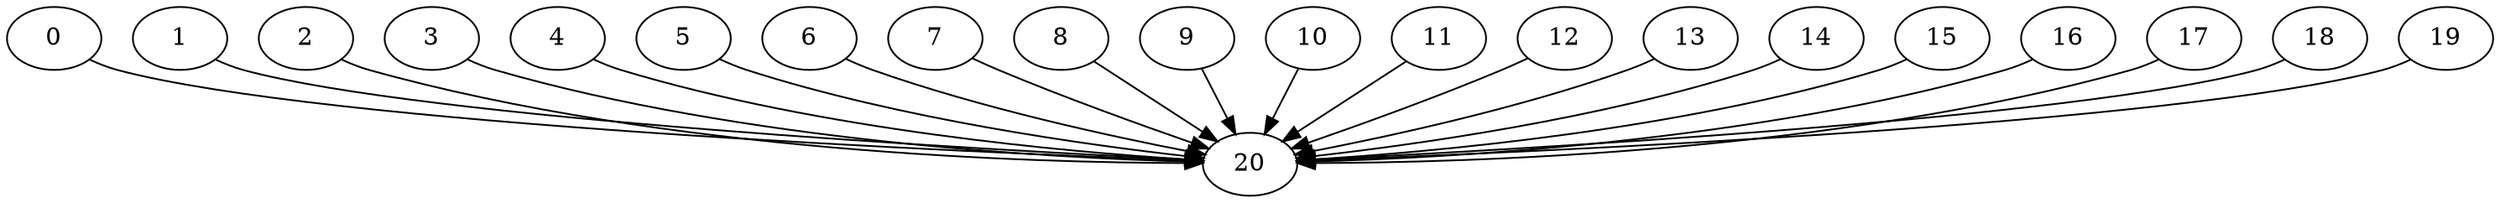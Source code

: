 digraph "Join_Nodes_21_CCR_0.10_WeightType_Random#1" {
	graph ["Duplicate states"=0,
		GraphType=Join,
		"Max states in OPEN"=0,
		Modes="120000ms; topo-ordered tasks, ; Pruning: task equivalence, fixed order ready list, ; F-value: ; Optimisation: best schedule length (\
SL) optimisation on equal, ",
		NumberOfTasks=21,
		"Pruned using list schedule length"=52509,
		"States removed from OPEN"=0,
		TargetSystem="Homogeneous-2",
		"Time to schedule (ms)"=564,
		"Total idle time"=0,
		"Total schedule length"=666,
		"Total sequential time"=1233,
		"Total states created"=108595
	];
	0	["Finish time"=45,
		Processor=1,
		"Start time"=18,
		Weight=27];
	20	["Finish time"=666,
		Processor=0,
		"Start time"=576,
		Weight=90];
	0 -> 20	[Weight=9];
	1	["Finish time"=144,
		Processor=0,
		"Start time"=99,
		Weight=45];
	1 -> 20	[Weight=7];
	2	["Finish time"=486,
		Processor=0,
		"Start time"=405,
		Weight=81];
	2 -> 20	[Weight=5];
	3	["Finish time"=18,
		Processor=1,
		"Start time"=0,
		Weight=18];
	3 -> 20	[Weight=8];
	4	["Finish time"=135,
		Processor=1,
		"Start time"=90,
		Weight=45];
	4 -> 20	[Weight=4];
	5	["Finish time"=252,
		Processor=0,
		"Start time"=198,
		Weight=54];
	5 -> 20	[Weight=9];
	6	["Finish time"=54,
		Processor=0,
		"Start time"=18,
		Weight=36];
	6 -> 20	[Weight=2];
	7	["Finish time"=18,
		Processor=0,
		"Start time"=0,
		Weight=18];
	7 -> 20	[Weight=2];
	8	["Finish time"=252,
		Processor=1,
		"Start time"=189,
		Weight=63];
	8 -> 20	[Weight=10];
	9	["Finish time"=477,
		Processor=1,
		"Start time"=396,
		Weight=81];
	9 -> 20	[Weight=7];
	10	["Finish time"=405,
		Processor=0,
		"Start time"=324,
		Weight=81];
	10 -> 20	[Weight=5];
	11	["Finish time"=576,
		Processor=0,
		"Start time"=486,
		Weight=90];
	11 -> 20	[Weight=6];
	12	["Finish time"=99,
		Processor=0,
		"Start time"=54,
		Weight=45];
	12 -> 20	[Weight=5];
	13	["Finish time"=396,
		Processor=1,
		"Start time"=324,
		Weight=72];
	13 -> 20	[Weight=8];
	14	["Finish time"=324,
		Processor=1,
		"Start time"=252,
		Weight=72];
	14 -> 20	[Weight=8];
	15	["Finish time"=324,
		Processor=0,
		"Start time"=252,
		Weight=72];
	15 -> 20	[Weight=2];
	16	["Finish time"=567,
		Processor=1,
		"Start time"=477,
		Weight=90];
	16 -> 20	[Weight=5];
	17	["Finish time"=198,
		Processor=0,
		"Start time"=144,
		Weight=54];
	17 -> 20	[Weight=7];
	18	["Finish time"=90,
		Processor=1,
		"Start time"=45,
		Weight=45];
	18 -> 20	[Weight=4];
	19	["Finish time"=189,
		Processor=1,
		"Start time"=135,
		Weight=54];
	19 -> 20	[Weight=10];
}
